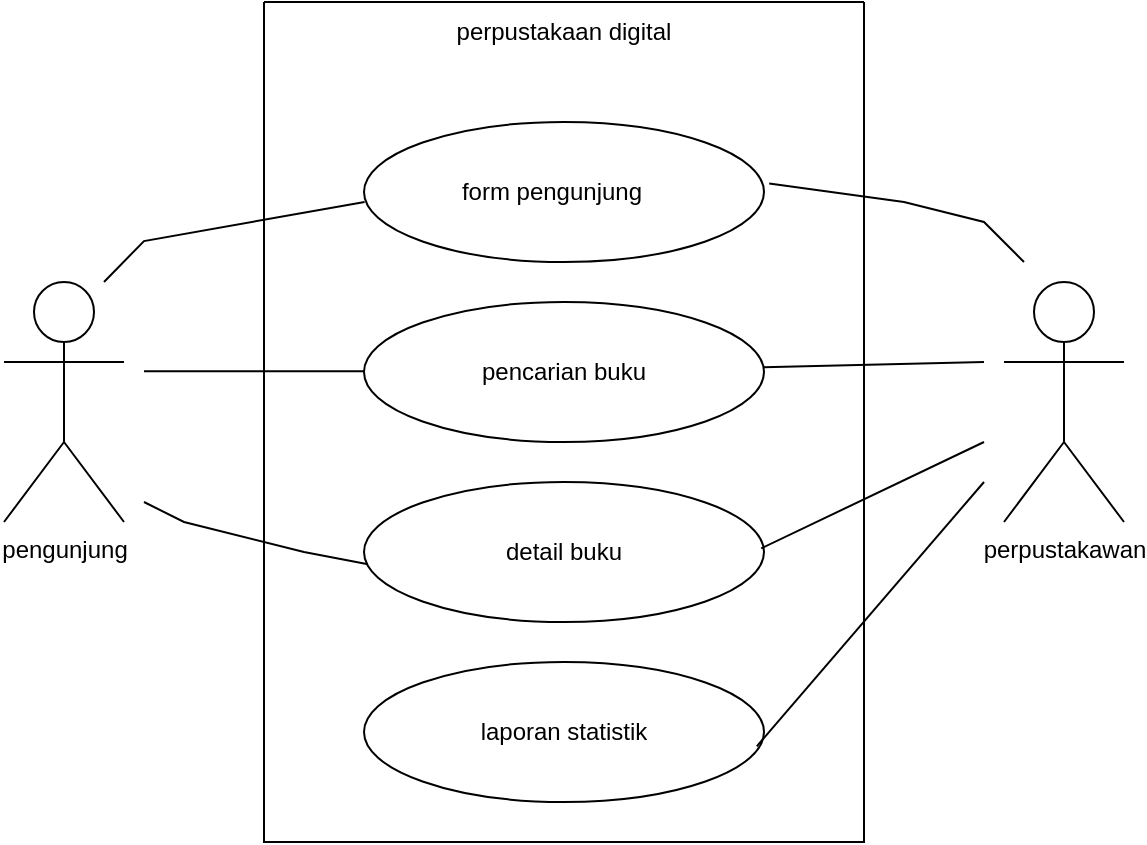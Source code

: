 <mxfile version="23.1.1" type="github">
  <diagram name="Halaman-1" id="O65U73dNJmeI4KCh6ycf">
    <mxGraphModel dx="607" dy="323" grid="1" gridSize="10" guides="1" tooltips="1" connect="1" arrows="1" fold="0" page="1" pageScale="1" pageWidth="827" pageHeight="1169" math="0" shadow="0">
      <root>
        <mxCell id="0" />
        <mxCell id="1" parent="0" />
        <mxCell id="fwnt7or19e0yJO4zHSV0-4" value="" style="swimlane;startSize=0;" vertex="1" parent="1">
          <mxGeometry x="270" y="60" width="300" height="420" as="geometry">
            <mxRectangle x="270" y="80" width="50" height="40" as="alternateBounds" />
          </mxGeometry>
        </mxCell>
        <mxCell id="fwnt7or19e0yJO4zHSV0-21" value="perpustakaan digital" style="text;strokeColor=none;align=center;fillColor=none;html=1;verticalAlign=middle;whiteSpace=wrap;rounded=0;fontSize=12;fontFamily=Helvetica;fontColor=default;" vertex="1" parent="fwnt7or19e0yJO4zHSV0-4">
          <mxGeometry x="92" width="116" height="30" as="geometry" />
        </mxCell>
        <mxCell id="fwnt7or19e0yJO4zHSV0-22" value="" style="ellipse;whiteSpace=wrap;html=1;strokeColor=default;align=center;verticalAlign=top;fontFamily=Helvetica;fontSize=12;fontColor=default;fillColor=default;" vertex="1" parent="fwnt7or19e0yJO4zHSV0-4">
          <mxGeometry x="50" y="60" width="200" height="70" as="geometry" />
        </mxCell>
        <mxCell id="fwnt7or19e0yJO4zHSV0-24" value="" style="ellipse;whiteSpace=wrap;html=1;strokeColor=default;align=center;verticalAlign=top;fontFamily=Helvetica;fontSize=12;fontColor=default;fillColor=default;" vertex="1" parent="fwnt7or19e0yJO4zHSV0-4">
          <mxGeometry x="50" y="150" width="200" height="70" as="geometry" />
        </mxCell>
        <mxCell id="fwnt7or19e0yJO4zHSV0-26" value="" style="ellipse;whiteSpace=wrap;html=1;strokeColor=default;align=center;verticalAlign=top;fontFamily=Helvetica;fontSize=12;fontColor=default;fillColor=default;" vertex="1" parent="fwnt7or19e0yJO4zHSV0-4">
          <mxGeometry x="50" y="240" width="200" height="70" as="geometry" />
        </mxCell>
        <mxCell id="fwnt7or19e0yJO4zHSV0-28" value="" style="ellipse;whiteSpace=wrap;html=1;strokeColor=default;align=center;verticalAlign=top;fontFamily=Helvetica;fontSize=12;fontColor=default;fillColor=default;" vertex="1" parent="fwnt7or19e0yJO4zHSV0-4">
          <mxGeometry x="50" y="330" width="200" height="70" as="geometry" />
        </mxCell>
        <mxCell id="fwnt7or19e0yJO4zHSV0-35" value="form pengunjung" style="text;strokeColor=none;align=center;fillColor=none;html=1;verticalAlign=middle;whiteSpace=wrap;rounded=0;fontSize=12;fontFamily=Helvetica;fontColor=default;" vertex="1" parent="fwnt7or19e0yJO4zHSV0-4">
          <mxGeometry x="89" y="80" width="110" height="30" as="geometry" />
        </mxCell>
        <mxCell id="fwnt7or19e0yJO4zHSV0-36" value="pencarian buku" style="text;strokeColor=none;align=center;fillColor=none;html=1;verticalAlign=middle;whiteSpace=wrap;rounded=0;fontSize=12;fontFamily=Helvetica;fontColor=default;" vertex="1" parent="fwnt7or19e0yJO4zHSV0-4">
          <mxGeometry x="102" y="170" width="96" height="30" as="geometry" />
        </mxCell>
        <mxCell id="fwnt7or19e0yJO4zHSV0-40" value="detail buku" style="text;strokeColor=none;align=center;fillColor=none;html=1;verticalAlign=middle;whiteSpace=wrap;rounded=0;fontSize=12;fontFamily=Helvetica;fontColor=default;" vertex="1" parent="fwnt7or19e0yJO4zHSV0-4">
          <mxGeometry x="107" y="260" width="86" height="30" as="geometry" />
        </mxCell>
        <mxCell id="fwnt7or19e0yJO4zHSV0-41" value="laporan statistik" style="text;strokeColor=none;align=center;fillColor=none;html=1;verticalAlign=middle;whiteSpace=wrap;rounded=0;fontSize=12;fontFamily=Helvetica;fontColor=default;" vertex="1" parent="fwnt7or19e0yJO4zHSV0-4">
          <mxGeometry x="107" y="350" width="86" height="30" as="geometry" />
        </mxCell>
        <mxCell id="fwnt7or19e0yJO4zHSV0-42" value="" style="endArrow=none;html=1;rounded=0;fontFamily=Helvetica;fontSize=12;fontColor=default;exitX=1;exitY=0.333;exitDx=0;exitDy=0;exitPerimeter=0;" edge="1" parent="fwnt7or19e0yJO4zHSV0-4">
          <mxGeometry width="50" height="50" relative="1" as="geometry">
            <mxPoint x="-60.0" y="184.66" as="sourcePoint" />
            <mxPoint x="50" y="184.66" as="targetPoint" />
          </mxGeometry>
        </mxCell>
        <mxCell id="fwnt7or19e0yJO4zHSV0-5" value="pengunjung&lt;br&gt;" style="shape=umlActor;verticalLabelPosition=bottom;verticalAlign=top;html=1;outlineConnect=0;" vertex="1" parent="1">
          <mxGeometry x="140" y="200" width="60" height="120" as="geometry" />
        </mxCell>
        <mxCell id="fwnt7or19e0yJO4zHSV0-6" value="perpustakawan&lt;br&gt;" style="shape=umlActor;verticalLabelPosition=bottom;verticalAlign=top;html=1;outlineConnect=0;" vertex="1" parent="1">
          <mxGeometry x="640" y="200" width="60" height="120" as="geometry" />
        </mxCell>
        <mxCell id="fwnt7or19e0yJO4zHSV0-34" value="" style="endArrow=none;html=1;rounded=0;fontFamily=Helvetica;fontSize=12;fontColor=default;" edge="1" parent="1">
          <mxGeometry width="50" height="50" relative="1" as="geometry">
            <mxPoint x="190" y="200" as="sourcePoint" />
            <mxPoint x="320.294" y="159.997" as="targetPoint" />
            <Array as="points">
              <mxPoint x="210" y="179.53" />
            </Array>
          </mxGeometry>
        </mxCell>
        <mxCell id="fwnt7or19e0yJO4zHSV0-44" value="" style="endArrow=none;html=1;rounded=0;fontFamily=Helvetica;fontSize=12;fontColor=default;entryX=0.01;entryY=0.588;entryDx=0;entryDy=0;entryPerimeter=0;" edge="1" parent="1" target="fwnt7or19e0yJO4zHSV0-26">
          <mxGeometry width="50" height="50" relative="1" as="geometry">
            <mxPoint x="210" y="310" as="sourcePoint" />
            <mxPoint x="240" y="260" as="targetPoint" />
            <Array as="points">
              <mxPoint x="230" y="320" />
              <mxPoint x="290" y="335" />
            </Array>
          </mxGeometry>
        </mxCell>
        <mxCell id="fwnt7or19e0yJO4zHSV0-45" value="" style="endArrow=none;html=1;rounded=0;fontFamily=Helvetica;fontSize=12;fontColor=default;exitX=1.013;exitY=0.44;exitDx=0;exitDy=0;exitPerimeter=0;" edge="1" parent="1" source="fwnt7or19e0yJO4zHSV0-22">
          <mxGeometry width="50" height="50" relative="1" as="geometry">
            <mxPoint x="590" y="250" as="sourcePoint" />
            <mxPoint x="650" y="190" as="targetPoint" />
            <Array as="points">
              <mxPoint x="590" y="160" />
              <mxPoint x="630" y="170" />
            </Array>
          </mxGeometry>
        </mxCell>
        <mxCell id="fwnt7or19e0yJO4zHSV0-46" value="" style="endArrow=none;html=1;rounded=0;fontFamily=Helvetica;fontSize=12;fontColor=default;" edge="1" parent="1" source="fwnt7or19e0yJO4zHSV0-24">
          <mxGeometry width="50" height="50" relative="1" as="geometry">
            <mxPoint x="580" y="290" as="sourcePoint" />
            <mxPoint x="630" y="240" as="targetPoint" />
          </mxGeometry>
        </mxCell>
        <mxCell id="fwnt7or19e0yJO4zHSV0-47" value="" style="endArrow=none;html=1;rounded=0;fontFamily=Helvetica;fontSize=12;fontColor=default;exitX=0.993;exitY=0.617;exitDx=0;exitDy=0;exitPerimeter=0;" edge="1" parent="1">
          <mxGeometry width="50" height="50" relative="1" as="geometry">
            <mxPoint x="518.6" y="333.19" as="sourcePoint" />
            <mxPoint x="630" y="280" as="targetPoint" />
          </mxGeometry>
        </mxCell>
        <mxCell id="fwnt7or19e0yJO4zHSV0-49" value="" style="endArrow=none;html=1;rounded=0;fontFamily=Helvetica;fontSize=12;fontColor=default;exitX=0.982;exitY=0.602;exitDx=0;exitDy=0;exitPerimeter=0;" edge="1" parent="1" source="fwnt7or19e0yJO4zHSV0-28">
          <mxGeometry width="50" height="50" relative="1" as="geometry">
            <mxPoint x="580" y="350" as="sourcePoint" />
            <mxPoint x="630" y="300" as="targetPoint" />
          </mxGeometry>
        </mxCell>
      </root>
    </mxGraphModel>
  </diagram>
</mxfile>
